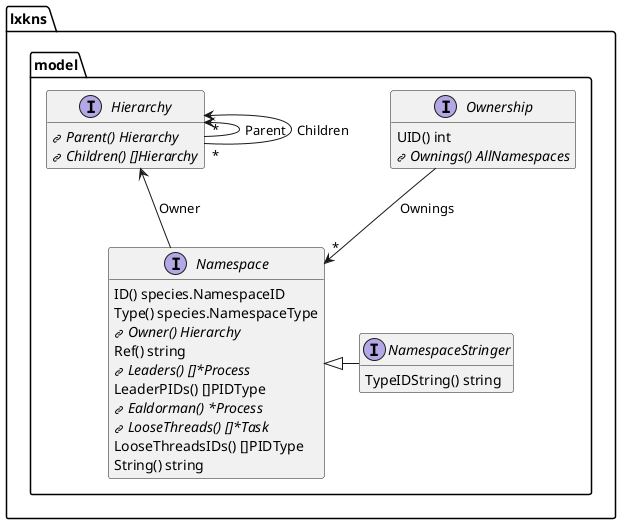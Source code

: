 @startuml lxkns-namespaces
hide empty fields
hide empty methods
!define L <size:12><&link-intact></size><i>

package "lxkns.model" {

interface Hierarchy {
  L Parent() Hierarchy
  L Children() []Hierarchy
}

interface Ownership {
  UID() int
  L Ownings() AllNamespaces
}

Hierarchy "*" -up-> Hierarchy : Parent
Hierarchy <-down- "*" Hierarchy : Children

Hierarchy -[hidden] Ownership

Ownership --> "*" Namespace : "Ownings"

interface Namespace {
  ID() species.NamespaceID
  Type() species.NamespaceType
  L Owner() Hierarchy
  Ref() string
  L Leaders() []*Process
  LeaderPIDs() []PIDType
  L Ealdorman() *Process
  L LooseThreads() []*Task
  LooseThreadsIDs() []PIDType
  String() string
}

Hierarchy <-- Namespace : "Owner"

interface NamespaceStringer {
  TypeIDString() string
}
Namespace <|- NamespaceStringer

@enduml
